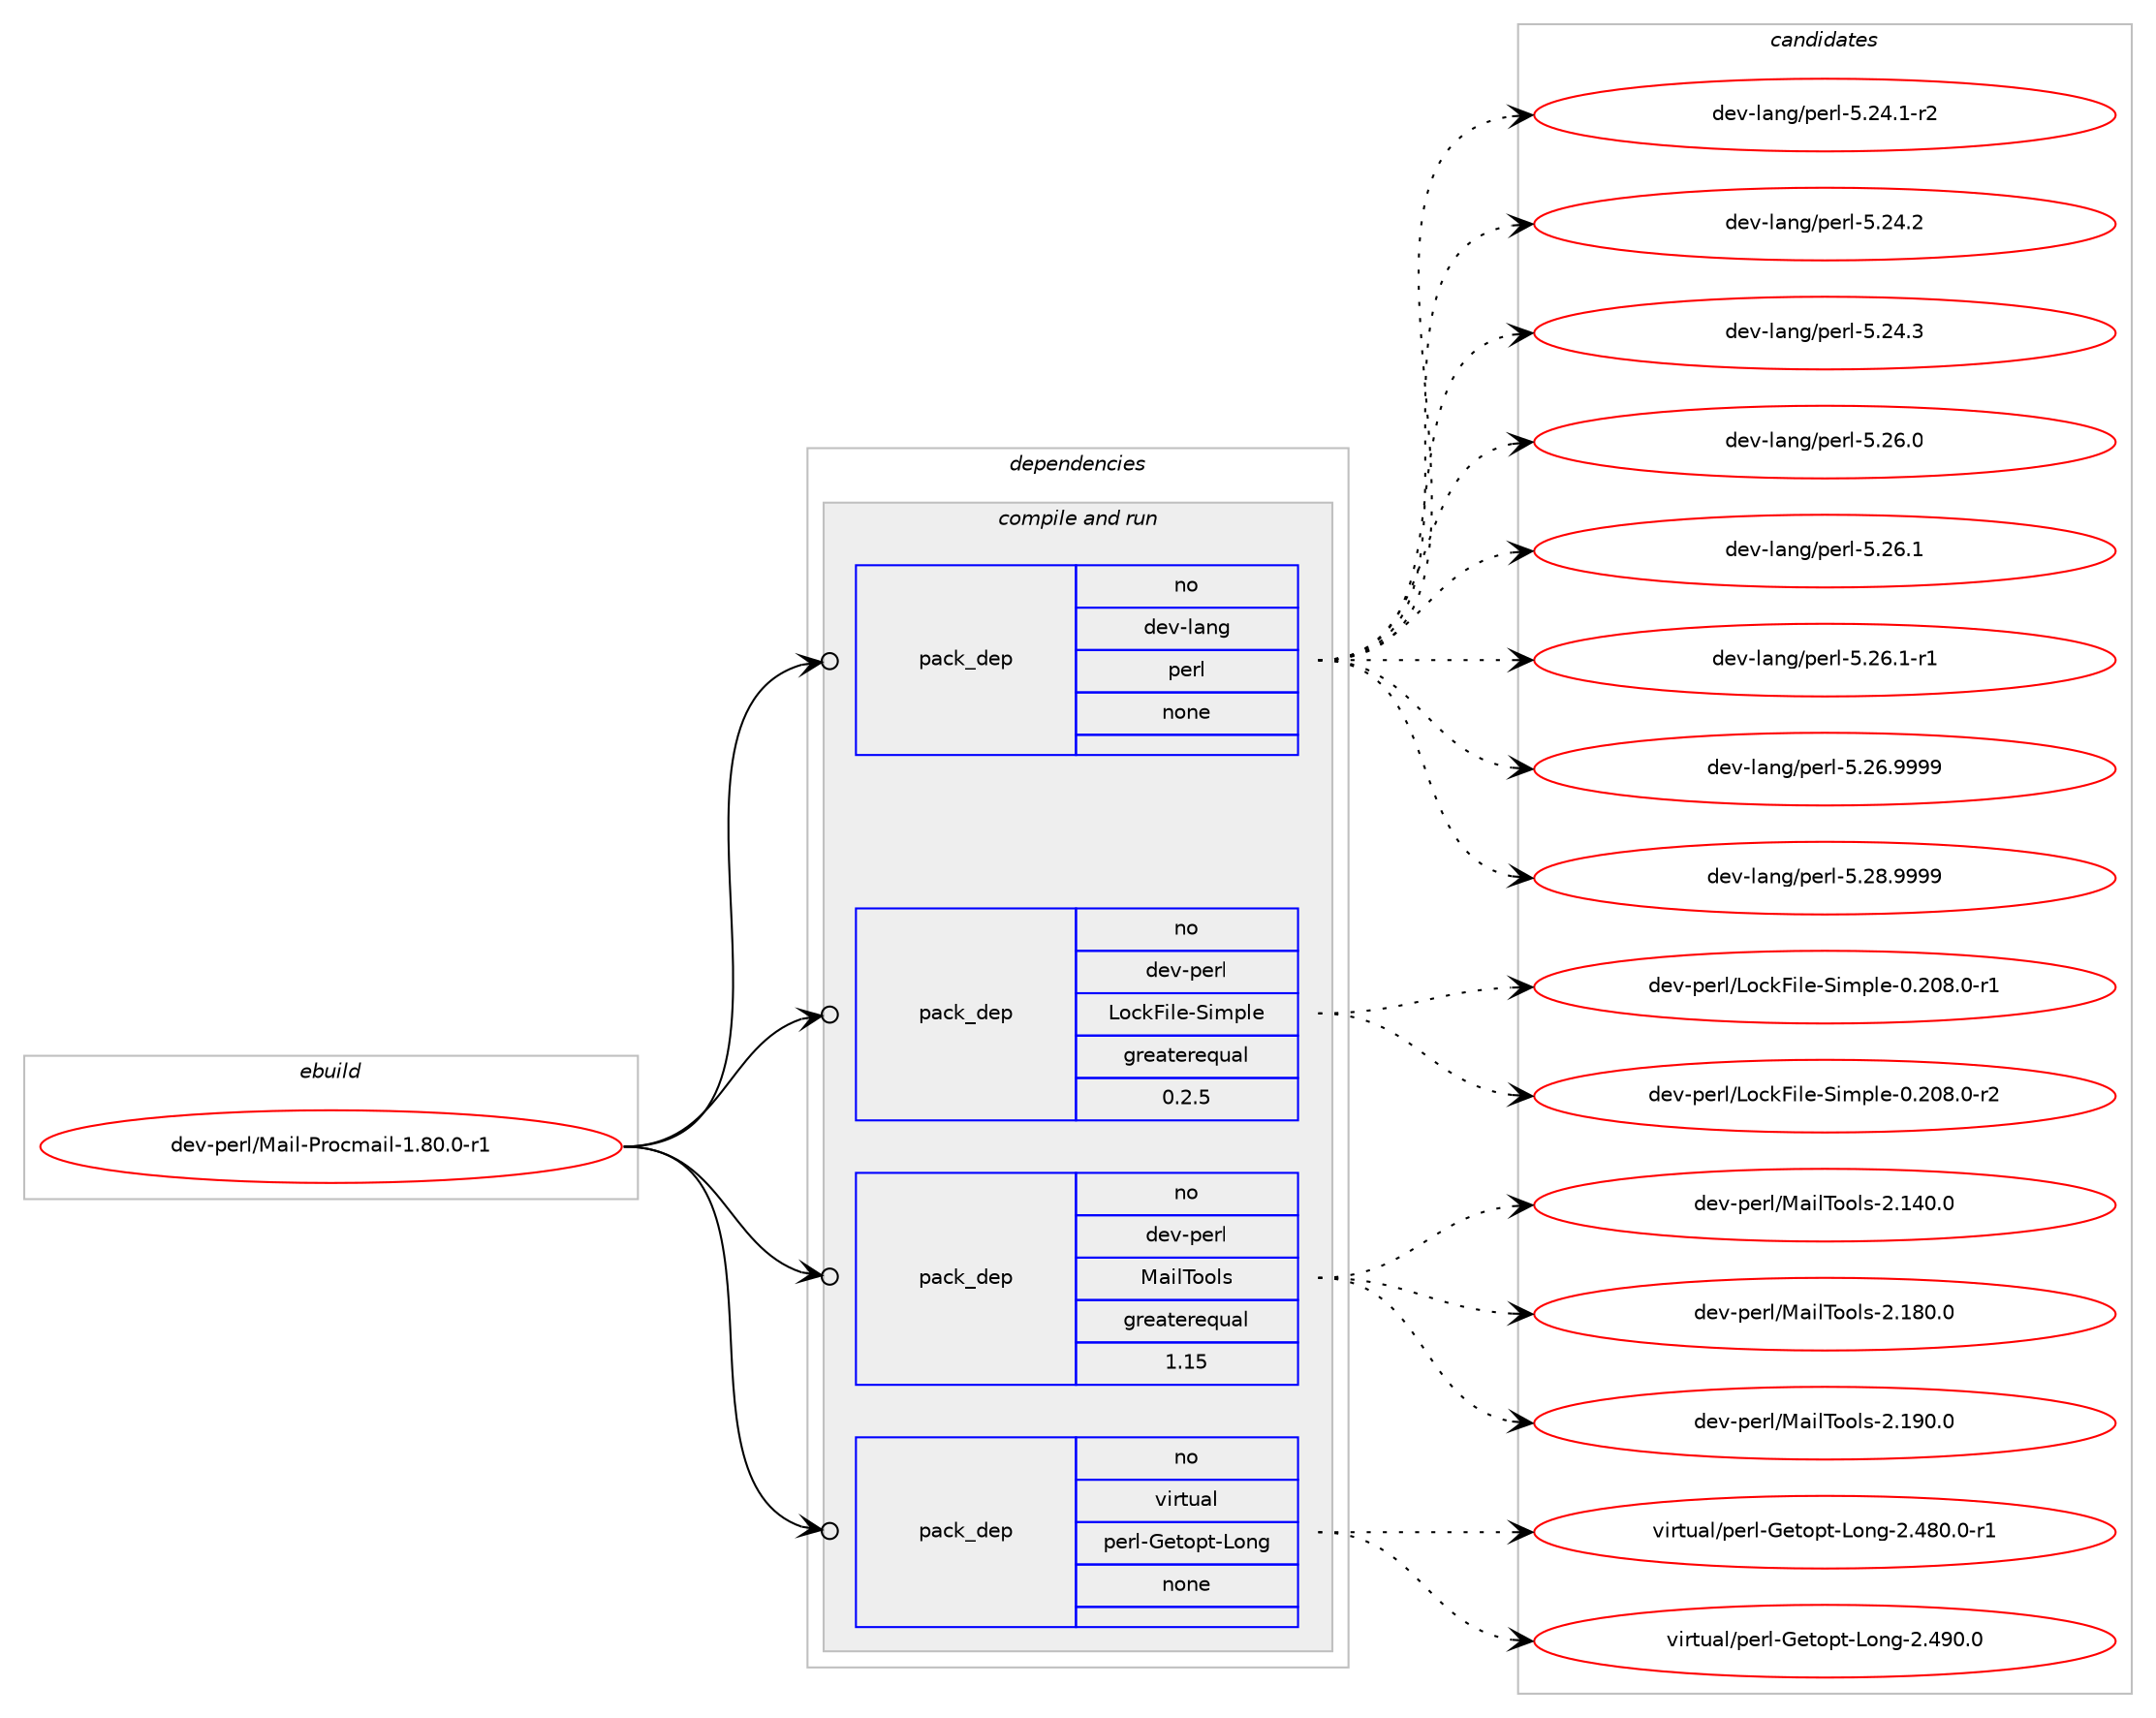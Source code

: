 digraph prolog {

# *************
# Graph options
# *************

newrank=true;
concentrate=true;
compound=true;
graph [rankdir=LR,fontname=Helvetica,fontsize=10,ranksep=1.5];#, ranksep=2.5, nodesep=0.2];
edge  [arrowhead=vee];
node  [fontname=Helvetica,fontsize=10];

# **********
# The ebuild
# **********

subgraph cluster_leftcol {
color=gray;
rank=same;
label=<<i>ebuild</i>>;
id [label="dev-perl/Mail-Procmail-1.80.0-r1", color=red, width=4, href="../dev-perl/Mail-Procmail-1.80.0-r1.svg"];
}

# ****************
# The dependencies
# ****************

subgraph cluster_midcol {
color=gray;
label=<<i>dependencies</i>>;
subgraph cluster_compile {
fillcolor="#eeeeee";
style=filled;
label=<<i>compile</i>>;
}
subgraph cluster_compileandrun {
fillcolor="#eeeeee";
style=filled;
label=<<i>compile and run</i>>;
subgraph pack102641 {
dependency133899 [label=<<TABLE BORDER="0" CELLBORDER="1" CELLSPACING="0" CELLPADDING="4" WIDTH="220"><TR><TD ROWSPAN="6" CELLPADDING="30">pack_dep</TD></TR><TR><TD WIDTH="110">no</TD></TR><TR><TD>dev-lang</TD></TR><TR><TD>perl</TD></TR><TR><TD>none</TD></TR><TR><TD></TD></TR></TABLE>>, shape=none, color=blue];
}
id:e -> dependency133899:w [weight=20,style="solid",arrowhead="odotvee"];
subgraph pack102642 {
dependency133900 [label=<<TABLE BORDER="0" CELLBORDER="1" CELLSPACING="0" CELLPADDING="4" WIDTH="220"><TR><TD ROWSPAN="6" CELLPADDING="30">pack_dep</TD></TR><TR><TD WIDTH="110">no</TD></TR><TR><TD>dev-perl</TD></TR><TR><TD>LockFile-Simple</TD></TR><TR><TD>greaterequal</TD></TR><TR><TD>0.2.5</TD></TR></TABLE>>, shape=none, color=blue];
}
id:e -> dependency133900:w [weight=20,style="solid",arrowhead="odotvee"];
subgraph pack102643 {
dependency133901 [label=<<TABLE BORDER="0" CELLBORDER="1" CELLSPACING="0" CELLPADDING="4" WIDTH="220"><TR><TD ROWSPAN="6" CELLPADDING="30">pack_dep</TD></TR><TR><TD WIDTH="110">no</TD></TR><TR><TD>dev-perl</TD></TR><TR><TD>MailTools</TD></TR><TR><TD>greaterequal</TD></TR><TR><TD>1.15</TD></TR></TABLE>>, shape=none, color=blue];
}
id:e -> dependency133901:w [weight=20,style="solid",arrowhead="odotvee"];
subgraph pack102644 {
dependency133902 [label=<<TABLE BORDER="0" CELLBORDER="1" CELLSPACING="0" CELLPADDING="4" WIDTH="220"><TR><TD ROWSPAN="6" CELLPADDING="30">pack_dep</TD></TR><TR><TD WIDTH="110">no</TD></TR><TR><TD>virtual</TD></TR><TR><TD>perl-Getopt-Long</TD></TR><TR><TD>none</TD></TR><TR><TD></TD></TR></TABLE>>, shape=none, color=blue];
}
id:e -> dependency133902:w [weight=20,style="solid",arrowhead="odotvee"];
}
subgraph cluster_run {
fillcolor="#eeeeee";
style=filled;
label=<<i>run</i>>;
}
}

# **************
# The candidates
# **************

subgraph cluster_choices {
rank=same;
color=gray;
label=<<i>candidates</i>>;

subgraph choice102641 {
color=black;
nodesep=1;
choice100101118451089711010347112101114108455346505246494511450 [label="dev-lang/perl-5.24.1-r2", color=red, width=4,href="../dev-lang/perl-5.24.1-r2.svg"];
choice10010111845108971101034711210111410845534650524650 [label="dev-lang/perl-5.24.2", color=red, width=4,href="../dev-lang/perl-5.24.2.svg"];
choice10010111845108971101034711210111410845534650524651 [label="dev-lang/perl-5.24.3", color=red, width=4,href="../dev-lang/perl-5.24.3.svg"];
choice10010111845108971101034711210111410845534650544648 [label="dev-lang/perl-5.26.0", color=red, width=4,href="../dev-lang/perl-5.26.0.svg"];
choice10010111845108971101034711210111410845534650544649 [label="dev-lang/perl-5.26.1", color=red, width=4,href="../dev-lang/perl-5.26.1.svg"];
choice100101118451089711010347112101114108455346505446494511449 [label="dev-lang/perl-5.26.1-r1", color=red, width=4,href="../dev-lang/perl-5.26.1-r1.svg"];
choice10010111845108971101034711210111410845534650544657575757 [label="dev-lang/perl-5.26.9999", color=red, width=4,href="../dev-lang/perl-5.26.9999.svg"];
choice10010111845108971101034711210111410845534650564657575757 [label="dev-lang/perl-5.28.9999", color=red, width=4,href="../dev-lang/perl-5.28.9999.svg"];
dependency133899:e -> choice100101118451089711010347112101114108455346505246494511450:w [style=dotted,weight="100"];
dependency133899:e -> choice10010111845108971101034711210111410845534650524650:w [style=dotted,weight="100"];
dependency133899:e -> choice10010111845108971101034711210111410845534650524651:w [style=dotted,weight="100"];
dependency133899:e -> choice10010111845108971101034711210111410845534650544648:w [style=dotted,weight="100"];
dependency133899:e -> choice10010111845108971101034711210111410845534650544649:w [style=dotted,weight="100"];
dependency133899:e -> choice100101118451089711010347112101114108455346505446494511449:w [style=dotted,weight="100"];
dependency133899:e -> choice10010111845108971101034711210111410845534650544657575757:w [style=dotted,weight="100"];
dependency133899:e -> choice10010111845108971101034711210111410845534650564657575757:w [style=dotted,weight="100"];
}
subgraph choice102642 {
color=black;
nodesep=1;
choice1001011184511210111410847761119910770105108101458310510911210810145484650485646484511449 [label="dev-perl/LockFile-Simple-0.208.0-r1", color=red, width=4,href="../dev-perl/LockFile-Simple-0.208.0-r1.svg"];
choice1001011184511210111410847761119910770105108101458310510911210810145484650485646484511450 [label="dev-perl/LockFile-Simple-0.208.0-r2", color=red, width=4,href="../dev-perl/LockFile-Simple-0.208.0-r2.svg"];
dependency133900:e -> choice1001011184511210111410847761119910770105108101458310510911210810145484650485646484511449:w [style=dotted,weight="100"];
dependency133900:e -> choice1001011184511210111410847761119910770105108101458310510911210810145484650485646484511450:w [style=dotted,weight="100"];
}
subgraph choice102643 {
color=black;
nodesep=1;
choice10010111845112101114108477797105108841111111081154550464952484648 [label="dev-perl/MailTools-2.140.0", color=red, width=4,href="../dev-perl/MailTools-2.140.0.svg"];
choice10010111845112101114108477797105108841111111081154550464956484648 [label="dev-perl/MailTools-2.180.0", color=red, width=4,href="../dev-perl/MailTools-2.180.0.svg"];
choice10010111845112101114108477797105108841111111081154550464957484648 [label="dev-perl/MailTools-2.190.0", color=red, width=4,href="../dev-perl/MailTools-2.190.0.svg"];
dependency133901:e -> choice10010111845112101114108477797105108841111111081154550464952484648:w [style=dotted,weight="100"];
dependency133901:e -> choice10010111845112101114108477797105108841111111081154550464956484648:w [style=dotted,weight="100"];
dependency133901:e -> choice10010111845112101114108477797105108841111111081154550464957484648:w [style=dotted,weight="100"];
}
subgraph choice102644 {
color=black;
nodesep=1;
choice11810511411611797108471121011141084571101116111112116457611111010345504652564846484511449 [label="virtual/perl-Getopt-Long-2.480.0-r1", color=red, width=4,href="../virtual/perl-Getopt-Long-2.480.0-r1.svg"];
choice1181051141161179710847112101114108457110111611111211645761111101034550465257484648 [label="virtual/perl-Getopt-Long-2.490.0", color=red, width=4,href="../virtual/perl-Getopt-Long-2.490.0.svg"];
dependency133902:e -> choice11810511411611797108471121011141084571101116111112116457611111010345504652564846484511449:w [style=dotted,weight="100"];
dependency133902:e -> choice1181051141161179710847112101114108457110111611111211645761111101034550465257484648:w [style=dotted,weight="100"];
}
}

}
